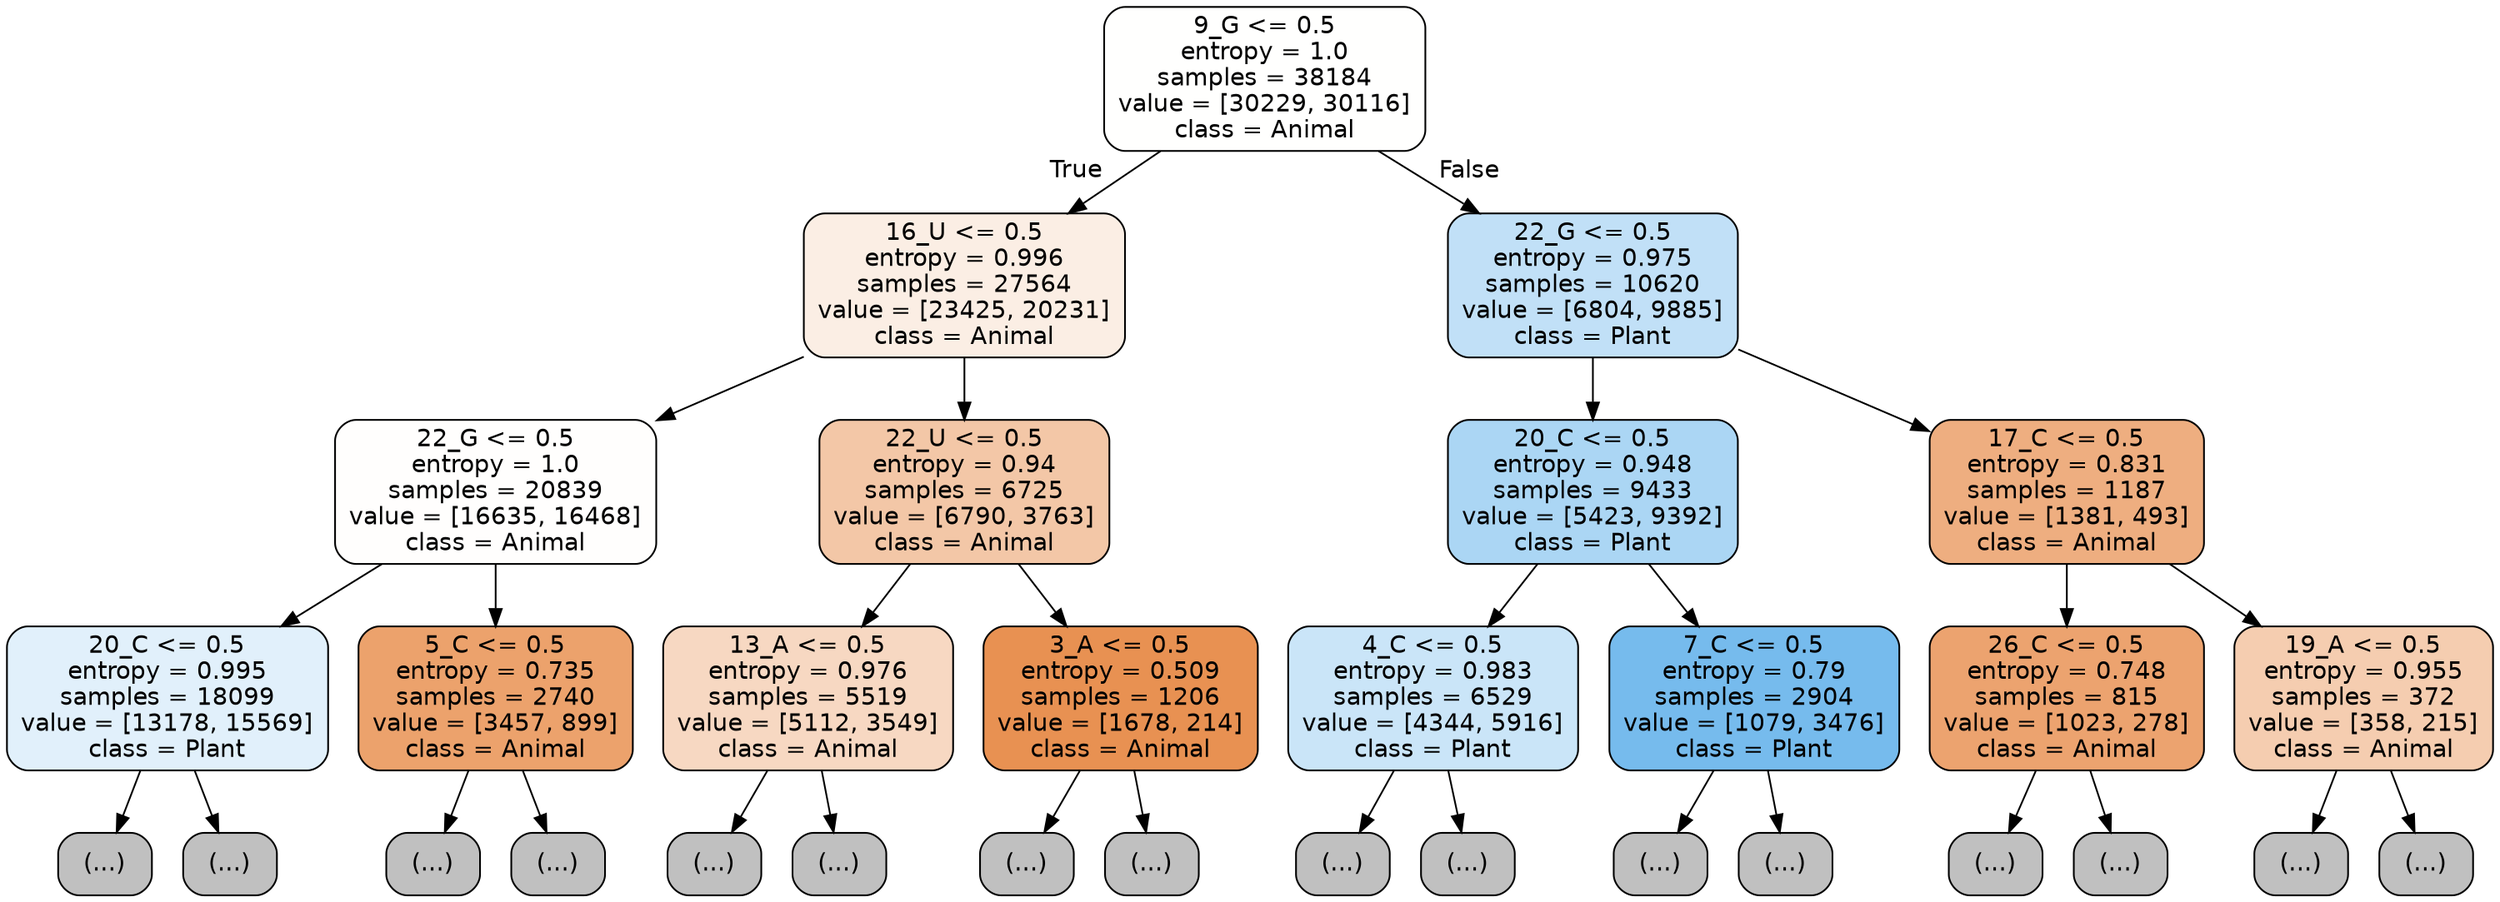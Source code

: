 digraph Tree {
node [shape=box, style="filled, rounded", color="black", fontname="helvetica"] ;
edge [fontname="helvetica"] ;
0 [label="9_G <= 0.5\nentropy = 1.0\nsamples = 38184\nvalue = [30229, 30116]\nclass = Animal", fillcolor="#fffffe"] ;
1 [label="16_U <= 0.5\nentropy = 0.996\nsamples = 27564\nvalue = [23425, 20231]\nclass = Animal", fillcolor="#fbeee4"] ;
0 -> 1 [labeldistance=2.5, labelangle=45, headlabel="True"] ;
2 [label="22_G <= 0.5\nentropy = 1.0\nsamples = 20839\nvalue = [16635, 16468]\nclass = Animal", fillcolor="#fffefd"] ;
1 -> 2 ;
3 [label="20_C <= 0.5\nentropy = 0.995\nsamples = 18099\nvalue = [13178, 15569]\nclass = Plant", fillcolor="#e1f0fb"] ;
2 -> 3 ;
4 [label="(...)", fillcolor="#C0C0C0"] ;
3 -> 4 ;
6041 [label="(...)", fillcolor="#C0C0C0"] ;
3 -> 6041 ;
7888 [label="5_C <= 0.5\nentropy = 0.735\nsamples = 2740\nvalue = [3457, 899]\nclass = Animal", fillcolor="#eca26c"] ;
2 -> 7888 ;
7889 [label="(...)", fillcolor="#C0C0C0"] ;
7888 -> 7889 ;
8686 [label="(...)", fillcolor="#C0C0C0"] ;
7888 -> 8686 ;
8913 [label="22_U <= 0.5\nentropy = 0.94\nsamples = 6725\nvalue = [6790, 3763]\nclass = Animal", fillcolor="#f3c7a7"] ;
1 -> 8913 ;
8914 [label="13_A <= 0.5\nentropy = 0.976\nsamples = 5519\nvalue = [5112, 3549]\nclass = Animal", fillcolor="#f7d8c2"] ;
8913 -> 8914 ;
8915 [label="(...)", fillcolor="#C0C0C0"] ;
8914 -> 8915 ;
11236 [label="(...)", fillcolor="#C0C0C0"] ;
8914 -> 11236 ;
12061 [label="3_A <= 0.5\nentropy = 0.509\nsamples = 1206\nvalue = [1678, 214]\nclass = Animal", fillcolor="#e89152"] ;
8913 -> 12061 ;
12062 [label="(...)", fillcolor="#C0C0C0"] ;
12061 -> 12062 ;
12323 [label="(...)", fillcolor="#C0C0C0"] ;
12061 -> 12323 ;
12430 [label="22_G <= 0.5\nentropy = 0.975\nsamples = 10620\nvalue = [6804, 9885]\nclass = Plant", fillcolor="#c1e0f7"] ;
0 -> 12430 [labeldistance=2.5, labelangle=-45, headlabel="False"] ;
12431 [label="20_C <= 0.5\nentropy = 0.948\nsamples = 9433\nvalue = [5423, 9392]\nclass = Plant", fillcolor="#abd6f4"] ;
12430 -> 12431 ;
12432 [label="4_C <= 0.5\nentropy = 0.983\nsamples = 6529\nvalue = [4344, 5916]\nclass = Plant", fillcolor="#cae5f8"] ;
12431 -> 12432 ;
12433 [label="(...)", fillcolor="#C0C0C0"] ;
12432 -> 12433 ;
14790 [label="(...)", fillcolor="#C0C0C0"] ;
12432 -> 14790 ;
15423 [label="7_C <= 0.5\nentropy = 0.79\nsamples = 2904\nvalue = [1079, 3476]\nclass = Plant", fillcolor="#76bbed"] ;
12431 -> 15423 ;
15424 [label="(...)", fillcolor="#C0C0C0"] ;
15423 -> 15424 ;
16109 [label="(...)", fillcolor="#C0C0C0"] ;
15423 -> 16109 ;
16314 [label="17_C <= 0.5\nentropy = 0.831\nsamples = 1187\nvalue = [1381, 493]\nclass = Animal", fillcolor="#eeae80"] ;
12430 -> 16314 ;
16315 [label="26_C <= 0.5\nentropy = 0.748\nsamples = 815\nvalue = [1023, 278]\nclass = Animal", fillcolor="#eca36f"] ;
16314 -> 16315 ;
16316 [label="(...)", fillcolor="#C0C0C0"] ;
16315 -> 16316 ;
16703 [label="(...)", fillcolor="#C0C0C0"] ;
16315 -> 16703 ;
16706 [label="19_A <= 0.5\nentropy = 0.955\nsamples = 372\nvalue = [358, 215]\nclass = Animal", fillcolor="#f5cdb0"] ;
16314 -> 16706 ;
16707 [label="(...)", fillcolor="#C0C0C0"] ;
16706 -> 16707 ;
16796 [label="(...)", fillcolor="#C0C0C0"] ;
16706 -> 16796 ;
}